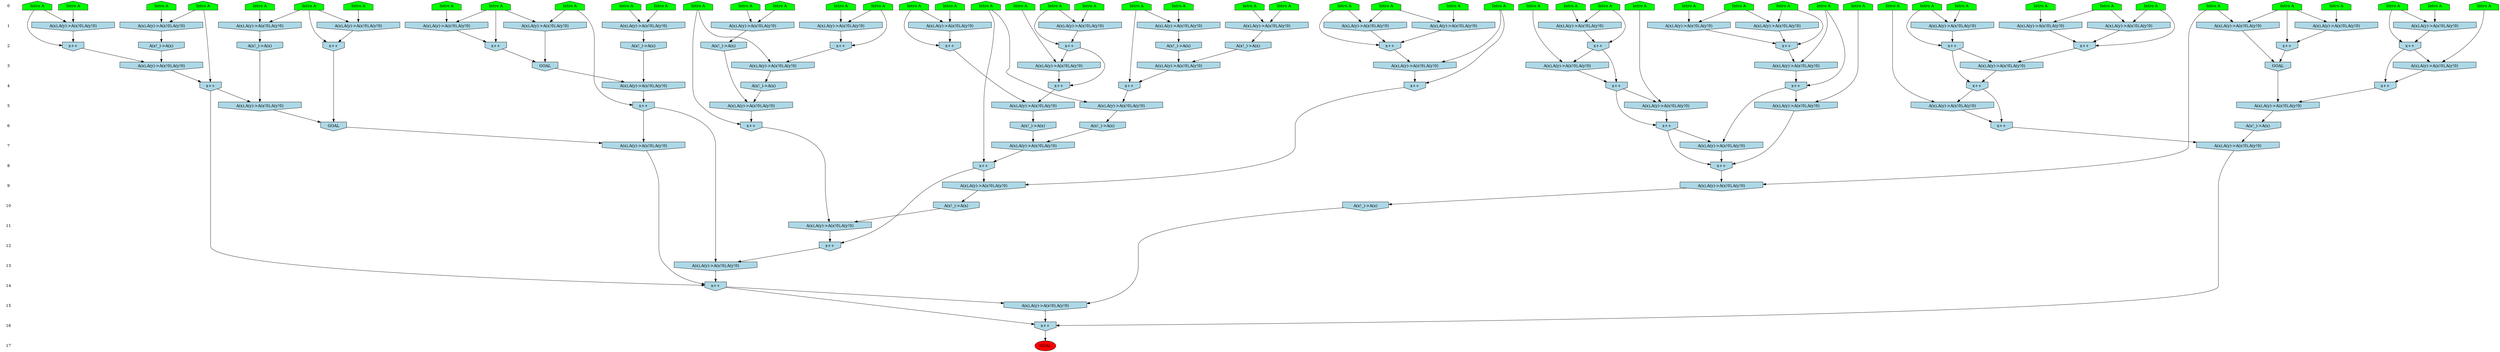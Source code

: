 /* Compression of 1 causal flows obtained in average at 2.793176E+00 t.u */
/* Compressed causal flows were: [880] */
digraph G{
 ranksep=.5 ; 
{ rank = same ; "0" [shape=plaintext] ; node_1 [label ="Intro A", shape=house, style=filled, fillcolor=green] ;
node_2 [label ="Intro A", shape=house, style=filled, fillcolor=green] ;
node_3 [label ="Intro A", shape=house, style=filled, fillcolor=green] ;
node_4 [label ="Intro A", shape=house, style=filled, fillcolor=green] ;
node_5 [label ="Intro A", shape=house, style=filled, fillcolor=green] ;
node_6 [label ="Intro A", shape=house, style=filled, fillcolor=green] ;
node_7 [label ="Intro A", shape=house, style=filled, fillcolor=green] ;
node_8 [label ="Intro A", shape=house, style=filled, fillcolor=green] ;
node_9 [label ="Intro A", shape=house, style=filled, fillcolor=green] ;
node_10 [label ="Intro A", shape=house, style=filled, fillcolor=green] ;
node_11 [label ="Intro A", shape=house, style=filled, fillcolor=green] ;
node_12 [label ="Intro A", shape=house, style=filled, fillcolor=green] ;
node_13 [label ="Intro A", shape=house, style=filled, fillcolor=green] ;
node_14 [label ="Intro A", shape=house, style=filled, fillcolor=green] ;
node_15 [label ="Intro A", shape=house, style=filled, fillcolor=green] ;
node_16 [label ="Intro A", shape=house, style=filled, fillcolor=green] ;
node_17 [label ="Intro A", shape=house, style=filled, fillcolor=green] ;
node_18 [label ="Intro A", shape=house, style=filled, fillcolor=green] ;
node_19 [label ="Intro A", shape=house, style=filled, fillcolor=green] ;
node_20 [label ="Intro A", shape=house, style=filled, fillcolor=green] ;
node_21 [label ="Intro A", shape=house, style=filled, fillcolor=green] ;
node_22 [label ="Intro A", shape=house, style=filled, fillcolor=green] ;
node_23 [label ="Intro A", shape=house, style=filled, fillcolor=green] ;
node_24 [label ="Intro A", shape=house, style=filled, fillcolor=green] ;
node_25 [label ="Intro A", shape=house, style=filled, fillcolor=green] ;
node_26 [label ="Intro A", shape=house, style=filled, fillcolor=green] ;
node_27 [label ="Intro A", shape=house, style=filled, fillcolor=green] ;
node_28 [label ="Intro A", shape=house, style=filled, fillcolor=green] ;
node_29 [label ="Intro A", shape=house, style=filled, fillcolor=green] ;
node_30 [label ="Intro A", shape=house, style=filled, fillcolor=green] ;
node_31 [label ="Intro A", shape=house, style=filled, fillcolor=green] ;
node_32 [label ="Intro A", shape=house, style=filled, fillcolor=green] ;
node_33 [label ="Intro A", shape=house, style=filled, fillcolor=green] ;
node_34 [label ="Intro A", shape=house, style=filled, fillcolor=green] ;
node_35 [label ="Intro A", shape=house, style=filled, fillcolor=green] ;
node_36 [label ="Intro A", shape=house, style=filled, fillcolor=green] ;
node_37 [label ="Intro A", shape=house, style=filled, fillcolor=green] ;
node_38 [label ="Intro A", shape=house, style=filled, fillcolor=green] ;
node_39 [label ="Intro A", shape=house, style=filled, fillcolor=green] ;
node_40 [label ="Intro A", shape=house, style=filled, fillcolor=green] ;
node_41 [label ="Intro A", shape=house, style=filled, fillcolor=green] ;
node_42 [label ="Intro A", shape=house, style=filled, fillcolor=green] ;
node_43 [label ="Intro A", shape=house, style=filled, fillcolor=green] ;
node_44 [label ="Intro A", shape=house, style=filled, fillcolor=green] ;
node_45 [label ="Intro A", shape=house, style=filled, fillcolor=green] ;
node_46 [label ="Intro A", shape=house, style=filled, fillcolor=green] ;
node_47 [label ="Intro A", shape=house, style=filled, fillcolor=green] ;
node_48 [label ="Intro A", shape=house, style=filled, fillcolor=green] ;
node_49 [label ="Intro A", shape=house, style=filled, fillcolor=green] ;
node_50 [label ="Intro A", shape=house, style=filled, fillcolor=green] ;
node_51 [label ="Intro A", shape=house, style=filled, fillcolor=green] ;
node_52 [label ="Intro A", shape=house, style=filled, fillcolor=green] ;
}
{ rank = same ; "1" [shape=plaintext] ; node_53 [label="A(x),A(y)->A(x!0),A(y!0)", shape=invhouse, style=filled, fillcolor = lightblue] ;
node_54 [label="A(x),A(y)->A(x!0),A(y!0)", shape=invhouse, style=filled, fillcolor = lightblue] ;
node_55 [label="A(x),A(y)->A(x!0),A(y!0)", shape=invhouse, style=filled, fillcolor = lightblue] ;
node_56 [label="A(x),A(y)->A(x!0),A(y!0)", shape=invhouse, style=filled, fillcolor = lightblue] ;
node_57 [label="A(x),A(y)->A(x!0),A(y!0)", shape=invhouse, style=filled, fillcolor = lightblue] ;
node_58 [label="A(x),A(y)->A(x!0),A(y!0)", shape=invhouse, style=filled, fillcolor = lightblue] ;
node_59 [label="A(x),A(y)->A(x!0),A(y!0)", shape=invhouse, style=filled, fillcolor = lightblue] ;
node_60 [label="A(x),A(y)->A(x!0),A(y!0)", shape=invhouse, style=filled, fillcolor = lightblue] ;
node_61 [label="A(x),A(y)->A(x!0),A(y!0)", shape=invhouse, style=filled, fillcolor = lightblue] ;
node_62 [label="A(x),A(y)->A(x!0),A(y!0)", shape=invhouse, style=filled, fillcolor = lightblue] ;
node_63 [label="A(x),A(y)->A(x!0),A(y!0)", shape=invhouse, style=filled, fillcolor = lightblue] ;
node_64 [label="A(x),A(y)->A(x!0),A(y!0)", shape=invhouse, style=filled, fillcolor = lightblue] ;
node_72 [label="A(x),A(y)->A(x!0),A(y!0)", shape=invhouse, style=filled, fillcolor = lightblue] ;
node_75 [label="A(x),A(y)->A(x!0),A(y!0)", shape=invhouse, style=filled, fillcolor = lightblue] ;
node_79 [label="A(x),A(y)->A(x!0),A(y!0)", shape=invhouse, style=filled, fillcolor = lightblue] ;
node_81 [label="A(x),A(y)->A(x!0),A(y!0)", shape=invhouse, style=filled, fillcolor = lightblue] ;
node_82 [label="A(x),A(y)->A(x!0),A(y!0)", shape=invhouse, style=filled, fillcolor = lightblue] ;
node_83 [label="A(x),A(y)->A(x!0),A(y!0)", shape=invhouse, style=filled, fillcolor = lightblue] ;
node_87 [label="A(x),A(y)->A(x!0),A(y!0)", shape=invhouse, style=filled, fillcolor = lightblue] ;
node_91 [label="A(x),A(y)->A(x!0),A(y!0)", shape=invhouse, style=filled, fillcolor = lightblue] ;
node_100 [label="A(x),A(y)->A(x!0),A(y!0)", shape=invhouse, style=filled, fillcolor = lightblue] ;
node_102 [label="A(x),A(y)->A(x!0),A(y!0)", shape=invhouse, style=filled, fillcolor = lightblue] ;
node_103 [label="A(x),A(y)->A(x!0),A(y!0)", shape=invhouse, style=filled, fillcolor = lightblue] ;
node_115 [label="A(x),A(y)->A(x!0),A(y!0)", shape=invhouse, style=filled, fillcolor = lightblue] ;
}
{ rank = same ; "2" [shape=plaintext] ; node_65 [label="A(x!_)->A(x)", shape=invhouse, style=filled, fillcolor = lightblue] ;
node_66 [label="x++", shape=invhouse, style=filled, fillcolor = lightblue] ;
node_67 [label="x++", shape=invhouse, style=filled, fillcolor = lightblue] ;
node_70 [label="x++", shape=invhouse, style=filled, fillcolor = lightblue] ;
node_71 [label="x++", shape=invhouse, style=filled, fillcolor = lightblue] ;
node_73 [label="A(x!_)->A(x)", shape=invhouse, style=filled, fillcolor = lightblue] ;
node_78 [label="x++", shape=invhouse, style=filled, fillcolor = lightblue] ;
node_80 [label="x++", shape=invhouse, style=filled, fillcolor = lightblue] ;
node_84 [label="x++", shape=invhouse, style=filled, fillcolor = lightblue] ;
node_85 [label="x++", shape=invhouse, style=filled, fillcolor = lightblue] ;
node_86 [label="A(x!_)->A(x)", shape=invhouse, style=filled, fillcolor = lightblue] ;
node_94 [label="A(x!_)->A(x)", shape=invhouse, style=filled, fillcolor = lightblue] ;
node_96 [label="x++", shape=invhouse, style=filled, fillcolor = lightblue] ;
node_97 [label="x++", shape=invhouse, style=filled, fillcolor = lightblue] ;
node_98 [label="x++", shape=invhouse, style=filled, fillcolor = lightblue] ;
node_101 [label="x++", shape=invhouse, style=filled, fillcolor = lightblue] ;
node_106 [label="A(x!_)->A(x)", shape=invhouse, style=filled, fillcolor = lightblue] ;
node_110 [label="A(x!_)->A(x)", shape=invhouse, style=filled, fillcolor = lightblue] ;
node_120 [label="x++", shape=invhouse, style=filled, fillcolor = lightblue] ;
}
{ rank = same ; "3" [shape=plaintext] ; node_68 [label="A(x),A(y)->A(x!0),A(y!0)", shape=invhouse, style=filled, fillcolor = lightblue] ;
node_74 [label="A(x),A(y)->A(x!0),A(y!0)", shape=invhouse, style=filled, fillcolor = lightblue] ;
node_90 [label="A(x),A(y)->A(x!0),A(y!0)", shape=invhouse, style=filled, fillcolor = lightblue] ;
node_93 [label="A(x),A(y)->A(x!0),A(y!0)", shape=invhouse, style=filled, fillcolor = lightblue] ;
node_99 [label="A(x),A(y)->A(x!0),A(y!0)", shape=invhouse, style=filled, fillcolor = lightblue] ;
node_105 [label="A(x),A(y)->A(x!0),A(y!0)", shape=invhouse, style=filled, fillcolor = lightblue] ;
node_108 [label="A(x),A(y)->A(x!0),A(y!0)", shape=invhouse, style=filled, fillcolor = lightblue] ;
node_111 [label="GOAL", shape=invhouse, style=filled, fillcolor = lightblue] ;
node_117 [label="A(x),A(y)->A(x!0),A(y!0)", shape=invhouse, style=filled, fillcolor = lightblue] ;
node_124 [label="GOAL", shape=invhouse, style=filled, fillcolor = lightblue] ;
node_129 [label="A(x),A(y)->A(x!0),A(y!0)", shape=invhouse, style=filled, fillcolor = lightblue] ;
}
{ rank = same ; "4" [shape=plaintext] ; node_69 [label="x++", shape=invhouse, style=filled, fillcolor = lightblue] ;
node_76 [label="x++", shape=invhouse, style=filled, fillcolor = lightblue] ;
node_95 [label="x++", shape=invhouse, style=filled, fillcolor = lightblue] ;
node_107 [label="A(x!_)->A(x)", shape=invhouse, style=filled, fillcolor = lightblue] ;
node_109 [label="x++", shape=invhouse, style=filled, fillcolor = lightblue] ;
node_113 [label="x++", shape=invhouse, style=filled, fillcolor = lightblue] ;
node_116 [label="x++", shape=invhouse, style=filled, fillcolor = lightblue] ;
node_123 [label="A(x),A(y)->A(x!0),A(y!0)", shape=invhouse, style=filled, fillcolor = lightblue] ;
node_125 [label="x++", shape=invhouse, style=filled, fillcolor = lightblue] ;
node_134 [label="x++", shape=invhouse, style=filled, fillcolor = lightblue] ;
}
{ rank = same ; "5" [shape=plaintext] ; node_77 [label="A(x),A(y)->A(x!0),A(y!0)", shape=invhouse, style=filled, fillcolor = lightblue] ;
node_88 [label="A(x),A(y)->A(x!0),A(y!0)", shape=invhouse, style=filled, fillcolor = lightblue] ;
node_118 [label="A(x),A(y)->A(x!0),A(y!0)", shape=invhouse, style=filled, fillcolor = lightblue] ;
node_119 [label="A(x),A(y)->A(x!0),A(y!0)", shape=invhouse, style=filled, fillcolor = lightblue] ;
node_126 [label="A(x),A(y)->A(x!0),A(y!0)", shape=invhouse, style=filled, fillcolor = lightblue] ;
node_128 [label="x++", shape=invhouse, style=filled, fillcolor = lightblue] ;
node_131 [label="A(x),A(y)->A(x!0),A(y!0)", shape=invhouse, style=filled, fillcolor = lightblue] ;
node_135 [label="A(x),A(y)->A(x!0),A(y!0)", shape=invhouse, style=filled, fillcolor = lightblue] ;
node_141 [label="A(x),A(y)->A(x!0),A(y!0)", shape=invhouse, style=filled, fillcolor = lightblue] ;
}
{ rank = same ; "6" [shape=plaintext] ; node_89 [label="A(x!_)->A(x)", shape=invhouse, style=filled, fillcolor = lightblue] ;
node_92 [label="A(x!_)->A(x)", shape=invhouse, style=filled, fillcolor = lightblue] ;
node_122 [label="x++", shape=invhouse, style=filled, fillcolor = lightblue] ;
node_132 [label="x++", shape=invhouse, style=filled, fillcolor = lightblue] ;
node_133 [label="x++", shape=invhouse, style=filled, fillcolor = lightblue] ;
node_137 [label="GOAL", shape=invhouse, style=filled, fillcolor = lightblue] ;
node_143 [label="A(x!_)->A(x)", shape=invhouse, style=filled, fillcolor = lightblue] ;
}
{ rank = same ; "7" [shape=plaintext] ; node_104 [label="A(x),A(y)->A(x!0),A(y!0)", shape=invhouse, style=filled, fillcolor = lightblue] ;
node_138 [label="A(x),A(y)->A(x!0),A(y!0)", shape=invhouse, style=filled, fillcolor = lightblue] ;
node_140 [label="A(x),A(y)->A(x!0),A(y!0)", shape=invhouse, style=filled, fillcolor = lightblue] ;
node_147 [label="A(x),A(y)->A(x!0),A(y!0)", shape=invhouse, style=filled, fillcolor = lightblue] ;
}
{ rank = same ; "8" [shape=plaintext] ; node_112 [label="x++", shape=invhouse, style=filled, fillcolor = lightblue] ;
node_142 [label="x++", shape=invhouse, style=filled, fillcolor = lightblue] ;
}
{ rank = same ; "9" [shape=plaintext] ; node_114 [label="A(x),A(y)->A(x!0),A(y!0)", shape=invhouse, style=filled, fillcolor = lightblue] ;
node_144 [label="A(x),A(y)->A(x!0),A(y!0)", shape=invhouse, style=filled, fillcolor = lightblue] ;
}
{ rank = same ; "10" [shape=plaintext] ; node_121 [label="A(x!_)->A(x)", shape=invhouse, style=filled, fillcolor = lightblue] ;
node_145 [label="A(x!_)->A(x)", shape=invhouse, style=filled, fillcolor = lightblue] ;
}
{ rank = same ; "11" [shape=plaintext] ; node_127 [label="A(x),A(y)->A(x!0),A(y!0)", shape=invhouse, style=filled, fillcolor = lightblue] ;
}
{ rank = same ; "12" [shape=plaintext] ; node_130 [label="x++", shape=invhouse, style=filled, fillcolor = lightblue] ;
}
{ rank = same ; "13" [shape=plaintext] ; node_136 [label="A(x),A(y)->A(x!0),A(y!0)", shape=invhouse, style=filled, fillcolor = lightblue] ;
}
{ rank = same ; "14" [shape=plaintext] ; node_139 [label="x++", shape=invhouse, style=filled, fillcolor = lightblue] ;
}
{ rank = same ; "15" [shape=plaintext] ; node_146 [label="A(x),A(y)->A(x!0),A(y!0)", shape=invhouse, style=filled, fillcolor = lightblue] ;
}
{ rank = same ; "16" [shape=plaintext] ; node_148 [label="x++", shape=invhouse, style=filled, fillcolor = lightblue] ;
}
{ rank = same ; "17" [shape=plaintext] ; node_149 [label ="GOAL", style=filled, fillcolor=red] ;
}
"0" -> "1" [style="invis"]; 
"1" -> "2" [style="invis"]; 
"2" -> "3" [style="invis"]; 
"3" -> "4" [style="invis"]; 
"4" -> "5" [style="invis"]; 
"5" -> "6" [style="invis"]; 
"6" -> "7" [style="invis"]; 
"7" -> "8" [style="invis"]; 
"8" -> "9" [style="invis"]; 
"9" -> "10" [style="invis"]; 
"10" -> "11" [style="invis"]; 
"11" -> "12" [style="invis"]; 
"12" -> "13" [style="invis"]; 
"13" -> "14" [style="invis"]; 
"14" -> "15" [style="invis"]; 
"15" -> "16" [style="invis"]; 
"16" -> "17" [style="invis"]; 
node_7 -> node_53
node_50 -> node_53
node_11 -> node_54
node_23 -> node_54
node_27 -> node_55
node_41 -> node_55
node_23 -> node_56
node_51 -> node_56
node_8 -> node_57
node_38 -> node_57
node_3 -> node_58
node_28 -> node_58
node_22 -> node_59
node_40 -> node_59
node_12 -> node_60
node_32 -> node_60
node_3 -> node_61
node_21 -> node_61
node_39 -> node_62
node_47 -> node_62
node_2 -> node_63
node_24 -> node_63
node_18 -> node_64
node_44 -> node_64
node_60 -> node_65
node_39 -> node_66
node_62 -> node_66
node_11 -> node_67
node_54 -> node_67
node_56 -> node_67
node_33 -> node_68
node_66 -> node_68
node_66 -> node_69
node_68 -> node_69
node_40 -> node_70
node_59 -> node_70
node_44 -> node_71
node_64 -> node_71
node_13 -> node_72
node_20 -> node_72
node_53 -> node_73
node_65 -> node_74
node_73 -> node_74
node_1 -> node_75
node_29 -> node_75
node_7 -> node_76
node_74 -> node_76
node_36 -> node_77
node_76 -> node_77
node_20 -> node_78
node_72 -> node_78
node_5 -> node_79
node_6 -> node_79
node_29 -> node_80
node_75 -> node_80
node_4 -> node_81
node_8 -> node_81
node_16 -> node_82
node_31 -> node_82
node_14 -> node_83
node_35 -> node_83
node_21 -> node_84
node_58 -> node_84
node_61 -> node_84
node_4 -> node_85
node_57 -> node_85
node_81 -> node_85
node_79 -> node_86
node_30 -> node_87
node_45 -> node_87
node_69 -> node_88
node_70 -> node_88
node_77 -> node_89
node_17 -> node_90
node_78 -> node_90
node_24 -> node_91
node_52 -> node_91
node_88 -> node_92
node_67 -> node_93
node_80 -> node_93
node_82 -> node_94
node_80 -> node_95
node_93 -> node_95
node_45 -> node_96
node_87 -> node_96
node_14 -> node_97
node_83 -> node_97
node_27 -> node_98
node_55 -> node_98
node_48 -> node_99
node_84 -> node_99
node_10 -> node_100
node_15 -> node_100
node_10 -> node_101
node_100 -> node_101
node_14 -> node_102
node_19 -> node_102
node_43 -> node_103
node_46 -> node_103
node_89 -> node_104
node_92 -> node_104
node_86 -> node_105
node_101 -> node_105
node_91 -> node_106
node_90 -> node_107
node_26 -> node_108
node_71 -> node_108
node_71 -> node_109
node_108 -> node_109
node_103 -> node_110
node_97 -> node_111
node_102 -> node_111
node_36 -> node_112
node_104 -> node_112
node_48 -> node_113
node_99 -> node_113
node_112 -> node_114
node_113 -> node_114
node_25 -> node_115
node_45 -> node_115
node_6 -> node_116
node_105 -> node_116
node_9 -> node_117
node_98 -> node_117
node_107 -> node_118
node_110 -> node_118
node_34 -> node_119
node_95 -> node_119
node_24 -> node_120
node_63 -> node_120
node_114 -> node_121
node_17 -> node_122
node_118 -> node_122
node_94 -> node_123
node_111 -> node_123
node_96 -> node_124
node_115 -> node_124
node_98 -> node_125
node_117 -> node_125
node_106 -> node_126
node_116 -> node_126
node_121 -> node_127
node_122 -> node_127
node_19 -> node_128
node_123 -> node_128
node_37 -> node_129
node_85 -> node_129
node_112 -> node_130
node_127 -> node_130
node_42 -> node_131
node_109 -> node_131
node_109 -> node_132
node_131 -> node_132
node_95 -> node_133
node_119 -> node_133
node_37 -> node_134
node_129 -> node_134
node_124 -> node_135
node_125 -> node_135
node_128 -> node_136
node_130 -> node_136
node_120 -> node_137
node_126 -> node_137
node_128 -> node_138
node_137 -> node_138
node_116 -> node_139
node_136 -> node_139
node_138 -> node_139
node_132 -> node_140
node_134 -> node_140
node_49 -> node_141
node_134 -> node_141
node_132 -> node_142
node_140 -> node_142
node_141 -> node_142
node_135 -> node_143
node_25 -> node_144
node_142 -> node_144
node_144 -> node_145
node_139 -> node_146
node_145 -> node_146
node_133 -> node_147
node_143 -> node_147
node_139 -> node_148
node_146 -> node_148
node_147 -> node_148
node_148 -> node_149
}
/*
 Dot generation time: 0.000503
*/
